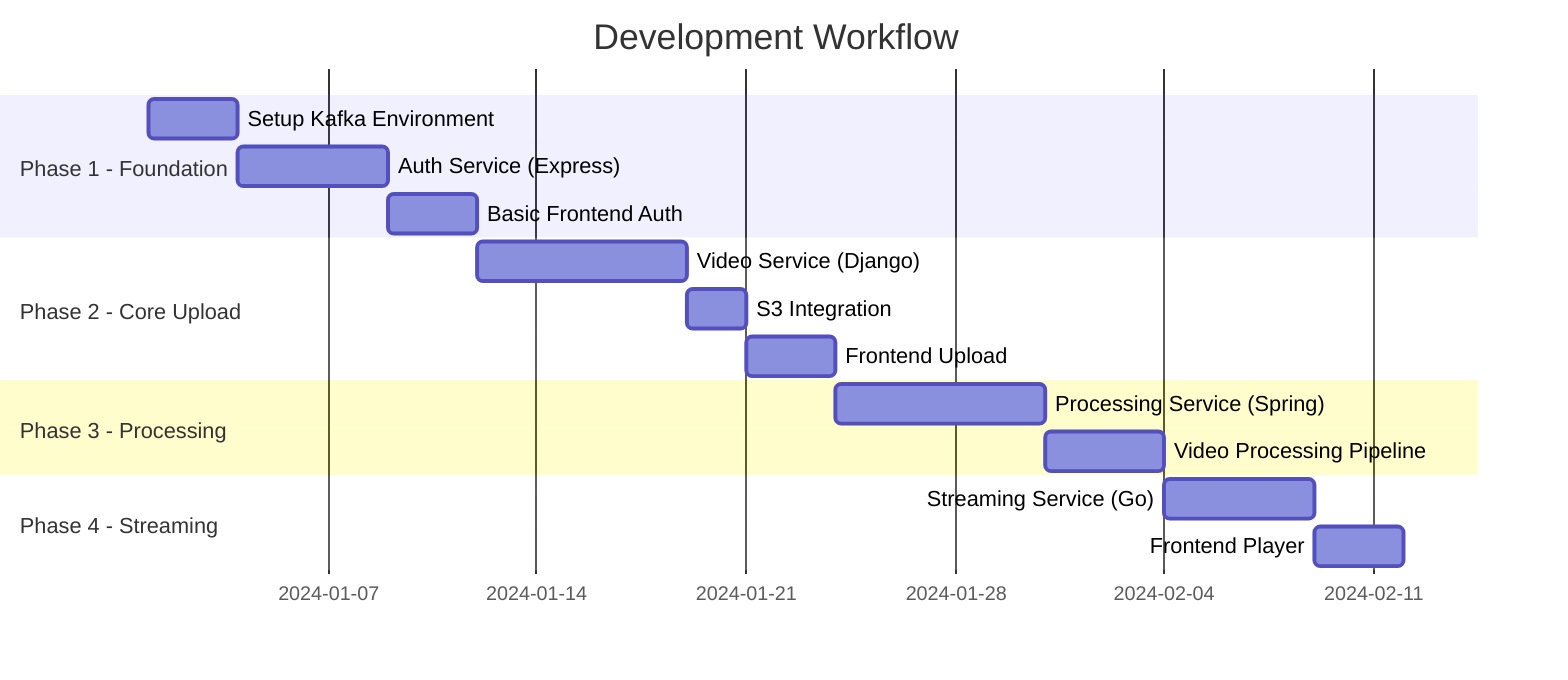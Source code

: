 gantt
    title Development Workflow
    dateFormat  YYYY-MM-DD
    section Phase 1 - Foundation
    Setup Kafka Environment    :a1, 2024-01-01, 3d
    Auth Service (Express)     :a2, after a1, 5d
    Basic Frontend Auth        :a3, after a2, 3d

    section Phase 2 - Core Upload
    Video Service (Django)     :b1, after a3, 7d
    S3 Integration            :b2, after b1, 2d
    Frontend Upload           :b3, after b2, 3d

    section Phase 3 - Processing
    Processing Service (Spring):c1, after b3, 7d
    Video Processing Pipeline :c2, after c1, 4d

    section Phase 4 - Streaming
    Streaming Service (Go)    :d1, after c2, 5d
    Frontend Player           :d2, after d1, 3d